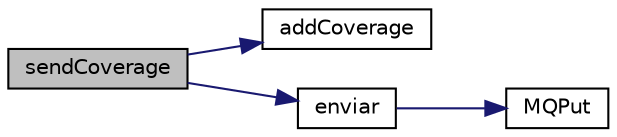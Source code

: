 digraph "sendCoverage"
{
  edge [fontname="Helvetica",fontsize="10",labelfontname="Helvetica",labelfontsize="10"];
  node [fontname="Helvetica",fontsize="10",shape=record];
  rankdir="LR";
  Node1 [label="sendCoverage",height=0.2,width=0.4,color="black", fillcolor="grey75", style="filled", fontcolor="black"];
  Node1 -> Node2 [color="midnightblue",fontsize="10",style="solid"];
  Node2 [label="addCoverage",height=0.2,width=0.4,color="black", fillcolor="white", style="filled",URL="$modulos_8c.html#af07af364ecc66b66d207e0b107c76200"];
  Node1 -> Node3 [color="midnightblue",fontsize="10",style="solid"];
  Node3 [label="enviar",height=0.2,width=0.4,color="black", fillcolor="white", style="filled",URL="$amqsdp_8c.html#ab05385469ff40b1b77e3c41846d1421f"];
  Node3 -> Node4 [color="midnightblue",fontsize="10",style="solid"];
  Node4 [label="MQPut",height=0.2,width=0.4,color="black", fillcolor="white", style="filled",URL="$amqsdp_8c.html#a9531d8185ec00f217beb2bcb561099d6"];
}
